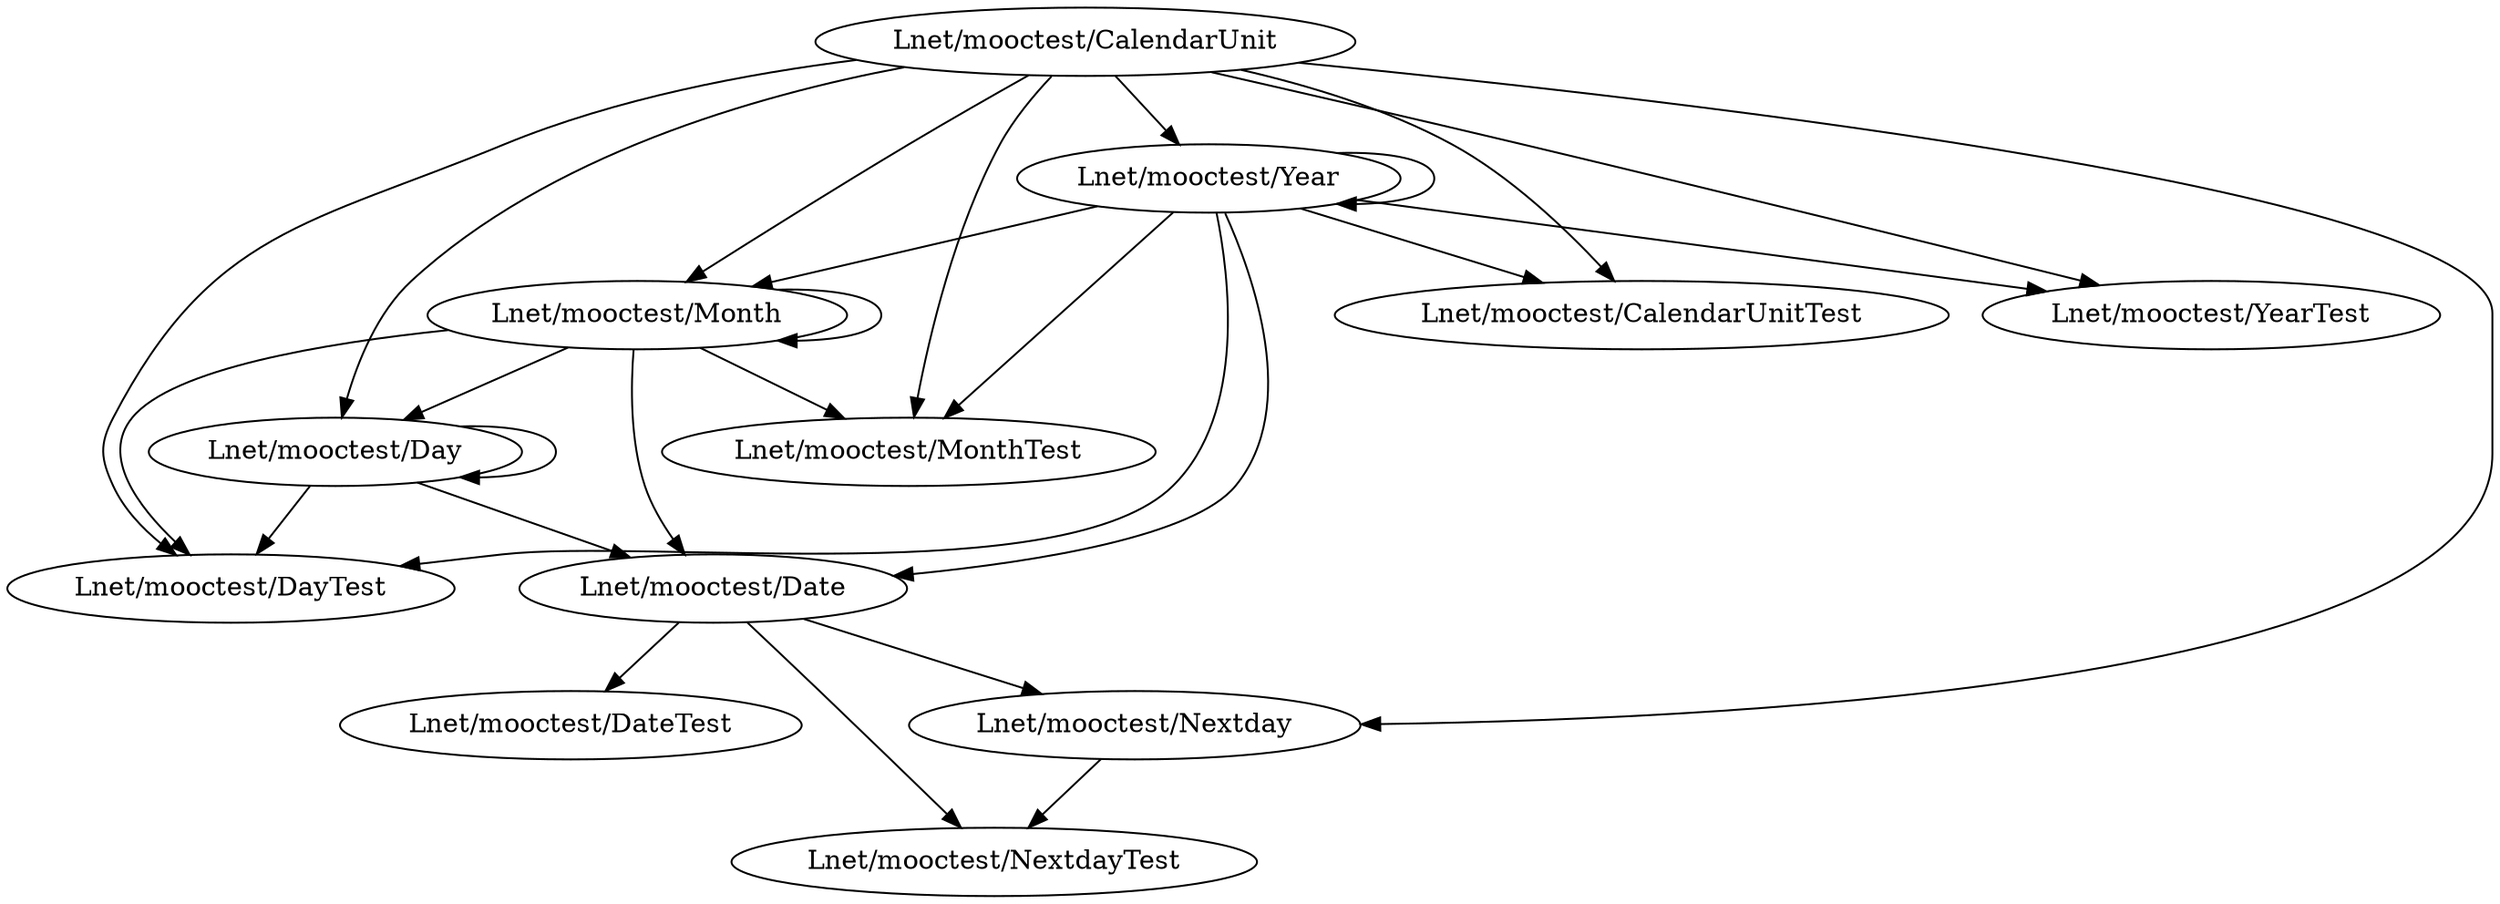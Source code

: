 digraph nextday_class {
	"Lnet/mooctest/Month" -> "Lnet/mooctest/DayTest";
	"Lnet/mooctest/Nextday" -> "Lnet/mooctest/NextdayTest";
	"Lnet/mooctest/Year" -> "Lnet/mooctest/Date";
	"Lnet/mooctest/CalendarUnit" -> "Lnet/mooctest/DayTest";
	"Lnet/mooctest/CalendarUnit" -> "Lnet/mooctest/Month";
	"Lnet/mooctest/Date" -> "Lnet/mooctest/Nextday";
	"Lnet/mooctest/Day" -> "Lnet/mooctest/Date";
	"Lnet/mooctest/Month" -> "Lnet/mooctest/Month";
	"Lnet/mooctest/Day" -> "Lnet/mooctest/DayTest";
	"Lnet/mooctest/Year" -> "Lnet/mooctest/Month";
	"Lnet/mooctest/CalendarUnit" -> "Lnet/mooctest/MonthTest";
	"Lnet/mooctest/CalendarUnit" -> "Lnet/mooctest/Day";
	"Lnet/mooctest/Year" -> "Lnet/mooctest/MonthTest";
	"Lnet/mooctest/Month" -> "Lnet/mooctest/Date";
	"Lnet/mooctest/Year" -> "Lnet/mooctest/Year";
	"Lnet/mooctest/Month" -> "Lnet/mooctest/Day";
	"Lnet/mooctest/Date" -> "Lnet/mooctest/NextdayTest";
	"Lnet/mooctest/CalendarUnit" -> "Lnet/mooctest/CalendarUnitTest";
	"Lnet/mooctest/Month" -> "Lnet/mooctest/MonthTest";
	"Lnet/mooctest/Date" -> "Lnet/mooctest/DateTest";
	"Lnet/mooctest/Year" -> "Lnet/mooctest/DayTest";
	"Lnet/mooctest/Day" -> "Lnet/mooctest/Day";
	"Lnet/mooctest/CalendarUnit" -> "Lnet/mooctest/Nextday";
	"Lnet/mooctest/CalendarUnit" -> "Lnet/mooctest/Year";
	"Lnet/mooctest/Year" -> "Lnet/mooctest/CalendarUnitTest";
	"Lnet/mooctest/Year" -> "Lnet/mooctest/YearTest";
	"Lnet/mooctest/CalendarUnit" -> "Lnet/mooctest/YearTest";
}